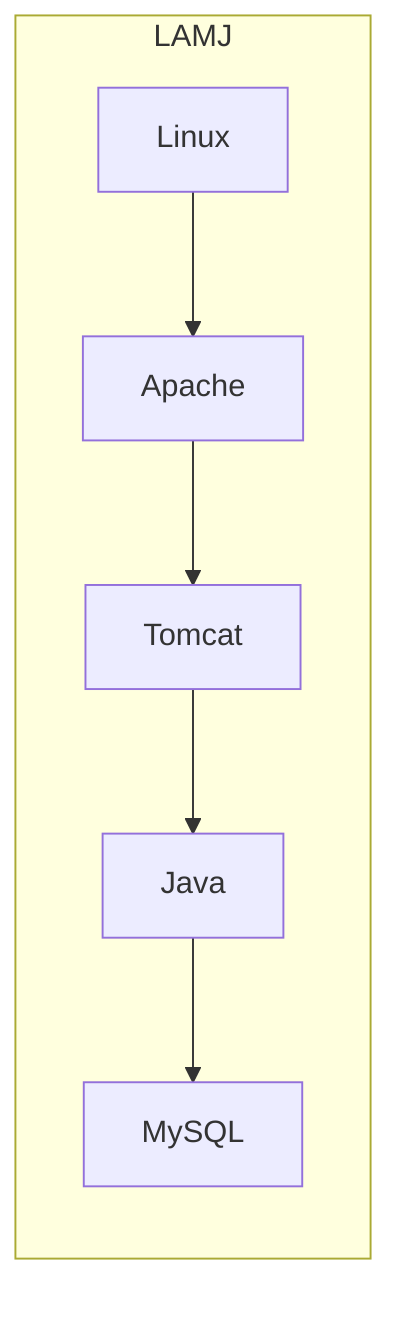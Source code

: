 flowchart LR
  subgraph LAMJ
    OS[Linux] --> Web[Apache]
    Web --> TC[Tomcat]
    TC --> Java[Java]
    Java --> DB[MySQL]
  end